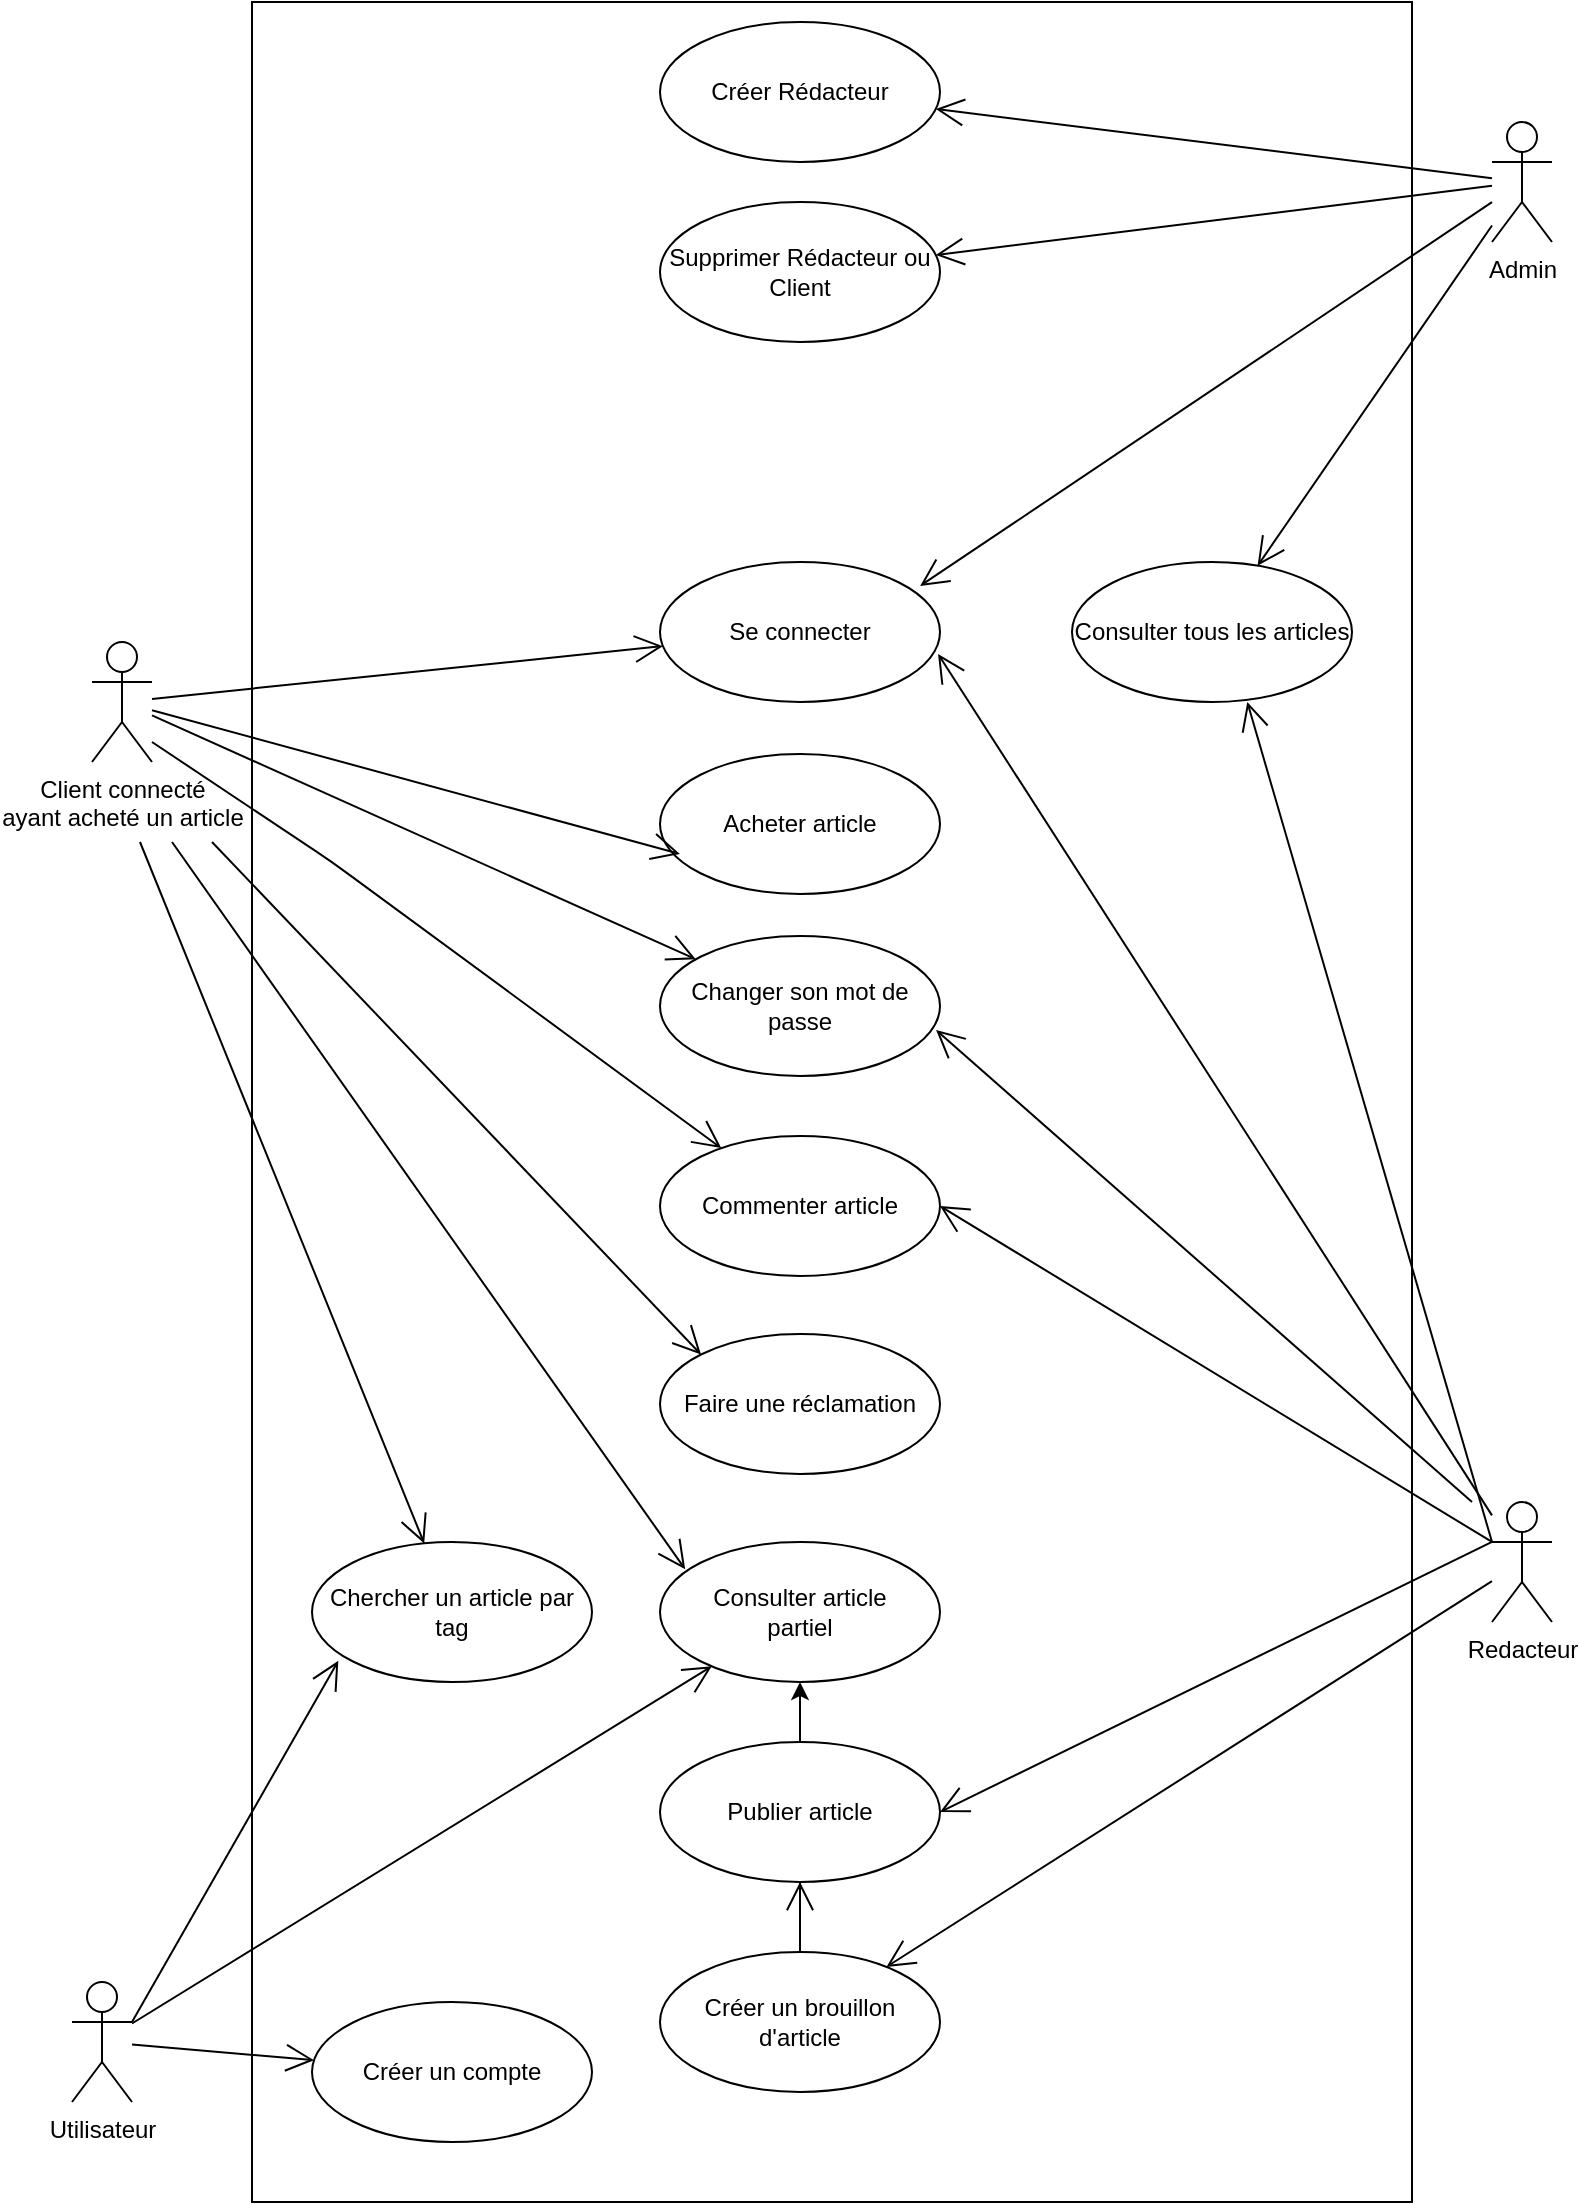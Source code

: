 <mxfile version="14.6.11" type="github">
  <diagram id="pA5avtuYv_vaAWWeR1O9" name="Page-1">
    <mxGraphModel dx="1813" dy="1272" grid="1" gridSize="10" guides="1" tooltips="1" connect="1" arrows="1" fold="1" page="1" pageScale="1" pageWidth="827" pageHeight="1169" math="0" shadow="0">
      <root>
        <mxCell id="0" />
        <mxCell id="1" parent="0" />
        <mxCell id="Cn7OezhNlx5GUGJKHajz-6" value="" style="rounded=0;whiteSpace=wrap;html=1;" parent="1" vertex="1">
          <mxGeometry x="140" y="30" width="580" height="1100" as="geometry" />
        </mxCell>
        <mxCell id="s0Vr4LjCwzh8kxb8r4pO-1" value="Utilisateur" style="shape=umlActor;verticalLabelPosition=bottom;verticalAlign=top;html=1;outlineConnect=0;" parent="1" vertex="1">
          <mxGeometry x="50" y="1020" width="30" height="60" as="geometry" />
        </mxCell>
        <mxCell id="2zVFRantVZnuCS7PEbob-1" value="Admin" style="shape=umlActor;verticalLabelPosition=bottom;verticalAlign=top;html=1;outlineConnect=0;" parent="1" vertex="1">
          <mxGeometry x="760" y="90" width="30" height="60" as="geometry" />
        </mxCell>
        <mxCell id="2zVFRantVZnuCS7PEbob-2" value="Redacteur" style="shape=umlActor;verticalLabelPosition=bottom;verticalAlign=top;html=1;outlineConnect=0;" parent="1" vertex="1">
          <mxGeometry x="760" y="780" width="30" height="60" as="geometry" />
        </mxCell>
        <mxCell id="Cn7OezhNlx5GUGJKHajz-5" value="Client connecté &lt;br&gt;ayant acheté un article" style="shape=umlActor;verticalLabelPosition=bottom;verticalAlign=top;html=1;outlineConnect=0;" parent="1" vertex="1">
          <mxGeometry x="60" y="350" width="30" height="60" as="geometry" />
        </mxCell>
        <mxCell id="Cn7OezhNlx5GUGJKHajz-7" value="Créer Rédacteur" style="ellipse;whiteSpace=wrap;html=1;" parent="1" vertex="1">
          <mxGeometry x="344" y="40" width="140" height="70" as="geometry" />
        </mxCell>
        <mxCell id="Cn7OezhNlx5GUGJKHajz-15" value="" style="endArrow=open;endFill=1;endSize=12;html=1;" parent="1" source="2zVFRantVZnuCS7PEbob-1" target="Cn7OezhNlx5GUGJKHajz-7" edge="1">
          <mxGeometry width="160" relative="1" as="geometry">
            <mxPoint x="390" y="490" as="sourcePoint" />
            <mxPoint x="550" y="490" as="targetPoint" />
          </mxGeometry>
        </mxCell>
        <mxCell id="Cn7OezhNlx5GUGJKHajz-16" value="Se connecter" style="ellipse;whiteSpace=wrap;html=1;" parent="1" vertex="1">
          <mxGeometry x="344" y="310" width="140" height="70" as="geometry" />
        </mxCell>
        <mxCell id="Cn7OezhNlx5GUGJKHajz-17" value="" style="endArrow=open;endFill=1;endSize=12;html=1;entryX=0.993;entryY=0.657;entryDx=0;entryDy=0;entryPerimeter=0;" parent="1" source="2zVFRantVZnuCS7PEbob-2" target="Cn7OezhNlx5GUGJKHajz-16" edge="1">
          <mxGeometry width="160" relative="1" as="geometry">
            <mxPoint x="390" y="490" as="sourcePoint" />
            <mxPoint x="550" y="490" as="targetPoint" />
          </mxGeometry>
        </mxCell>
        <mxCell id="Cn7OezhNlx5GUGJKHajz-18" value="" style="endArrow=open;endFill=1;endSize=12;html=1;" parent="1" source="Cn7OezhNlx5GUGJKHajz-5" target="Cn7OezhNlx5GUGJKHajz-16" edge="1">
          <mxGeometry width="160" relative="1" as="geometry">
            <mxPoint x="190" y="834.5" as="sourcePoint" />
            <mxPoint x="350" y="834.5" as="targetPoint" />
          </mxGeometry>
        </mxCell>
        <mxCell id="Cn7OezhNlx5GUGJKHajz-19" value="" style="endArrow=open;endFill=1;endSize=12;html=1;entryX=0.929;entryY=0.171;entryDx=0;entryDy=0;entryPerimeter=0;" parent="1" source="2zVFRantVZnuCS7PEbob-1" target="Cn7OezhNlx5GUGJKHajz-16" edge="1">
          <mxGeometry width="160" relative="1" as="geometry">
            <mxPoint x="390" y="490" as="sourcePoint" />
            <mxPoint x="550" y="490" as="targetPoint" />
          </mxGeometry>
        </mxCell>
        <mxCell id="NAIx3cfTXif-spanv8_z-2" value="" style="edgeStyle=orthogonalEdgeStyle;rounded=0;orthogonalLoop=1;jettySize=auto;html=1;" edge="1" parent="1" source="Cn7OezhNlx5GUGJKHajz-20" target="Cn7OezhNlx5GUGJKHajz-26">
          <mxGeometry relative="1" as="geometry" />
        </mxCell>
        <mxCell id="Cn7OezhNlx5GUGJKHajz-20" value="Créer un brouillon d&#39;article" style="ellipse;whiteSpace=wrap;html=1;" parent="1" vertex="1">
          <mxGeometry x="344" y="1005" width="140" height="70" as="geometry" />
        </mxCell>
        <mxCell id="Cn7OezhNlx5GUGJKHajz-21" value="" style="endArrow=open;endFill=1;endSize=12;html=1;" parent="1" source="2zVFRantVZnuCS7PEbob-2" target="Cn7OezhNlx5GUGJKHajz-20" edge="1">
          <mxGeometry width="160" relative="1" as="geometry">
            <mxPoint x="390" y="540" as="sourcePoint" />
            <mxPoint x="550" y="540" as="targetPoint" />
          </mxGeometry>
        </mxCell>
        <mxCell id="Cn7OezhNlx5GUGJKHajz-23" value="Publier article" style="ellipse;whiteSpace=wrap;html=1;" parent="1" vertex="1">
          <mxGeometry x="344" y="900" width="140" height="70" as="geometry" />
        </mxCell>
        <mxCell id="Cn7OezhNlx5GUGJKHajz-24" value="" style="endArrow=open;endFill=1;endSize=12;html=1;exitX=0;exitY=0.333;exitDx=0;exitDy=0;exitPerimeter=0;entryX=1;entryY=0.5;entryDx=0;entryDy=0;" parent="1" source="2zVFRantVZnuCS7PEbob-2" target="Cn7OezhNlx5GUGJKHajz-23" edge="1">
          <mxGeometry width="160" relative="1" as="geometry">
            <mxPoint x="390" y="540" as="sourcePoint" />
            <mxPoint x="550" y="540" as="targetPoint" />
          </mxGeometry>
        </mxCell>
        <mxCell id="Cn7OezhNlx5GUGJKHajz-25" value="" style="endArrow=open;endFill=1;endSize=12;html=1;exitX=0.5;exitY=0;exitDx=0;exitDy=0;entryX=0.5;entryY=1;entryDx=0;entryDy=0;" parent="1" source="Cn7OezhNlx5GUGJKHajz-20" target="Cn7OezhNlx5GUGJKHajz-23" edge="1">
          <mxGeometry width="160" relative="1" as="geometry">
            <mxPoint x="390" y="540" as="sourcePoint" />
            <mxPoint x="550" y="540" as="targetPoint" />
          </mxGeometry>
        </mxCell>
        <mxCell id="Cn7OezhNlx5GUGJKHajz-26" value="Consulter article&lt;br&gt;partiel" style="ellipse;whiteSpace=wrap;html=1;" parent="1" vertex="1">
          <mxGeometry x="344" y="800" width="140" height="70" as="geometry" />
        </mxCell>
        <mxCell id="Cn7OezhNlx5GUGJKHajz-27" value="" style="endArrow=open;endFill=1;endSize=12;html=1;entryX=0.09;entryY=0.195;entryDx=0;entryDy=0;entryPerimeter=0;" parent="1" target="Cn7OezhNlx5GUGJKHajz-26" edge="1">
          <mxGeometry width="160" relative="1" as="geometry">
            <mxPoint x="100" y="450" as="sourcePoint" />
            <mxPoint x="550" y="540" as="targetPoint" />
          </mxGeometry>
        </mxCell>
        <mxCell id="Cn7OezhNlx5GUGJKHajz-28" value="" style="endArrow=open;endFill=1;endSize=12;html=1;" parent="1" source="s0Vr4LjCwzh8kxb8r4pO-1" target="Cn7OezhNlx5GUGJKHajz-26" edge="1">
          <mxGeometry width="160" relative="1" as="geometry">
            <mxPoint x="390" y="540" as="sourcePoint" />
            <mxPoint x="550" y="540" as="targetPoint" />
          </mxGeometry>
        </mxCell>
        <mxCell id="Cn7OezhNlx5GUGJKHajz-29" value="Acheter article" style="ellipse;whiteSpace=wrap;html=1;" parent="1" vertex="1">
          <mxGeometry x="344" y="406" width="140" height="70" as="geometry" />
        </mxCell>
        <mxCell id="Cn7OezhNlx5GUGJKHajz-30" value="" style="endArrow=open;endFill=1;endSize=12;html=1;entryX=0.071;entryY=0.714;entryDx=0;entryDy=0;entryPerimeter=0;" parent="1" source="Cn7OezhNlx5GUGJKHajz-5" target="Cn7OezhNlx5GUGJKHajz-29" edge="1">
          <mxGeometry width="160" relative="1" as="geometry">
            <mxPoint x="390" y="540" as="sourcePoint" />
            <mxPoint x="550" y="540" as="targetPoint" />
          </mxGeometry>
        </mxCell>
        <mxCell id="Cn7OezhNlx5GUGJKHajz-31" value="Commenter article" style="ellipse;whiteSpace=wrap;html=1;" parent="1" vertex="1">
          <mxGeometry x="344" y="597" width="140" height="70" as="geometry" />
        </mxCell>
        <mxCell id="Cn7OezhNlx5GUGJKHajz-32" value="" style="endArrow=open;endFill=1;endSize=12;html=1;" parent="1" target="Cn7OezhNlx5GUGJKHajz-31" edge="1">
          <mxGeometry width="160" relative="1" as="geometry">
            <mxPoint x="90" y="400" as="sourcePoint" />
            <mxPoint x="550" y="540" as="targetPoint" />
            <Array as="points">
              <mxPoint x="180" y="460" />
            </Array>
          </mxGeometry>
        </mxCell>
        <mxCell id="Cn7OezhNlx5GUGJKHajz-33" value="" style="endArrow=open;endFill=1;endSize=12;html=1;exitX=0;exitY=0.333;exitDx=0;exitDy=0;exitPerimeter=0;entryX=1;entryY=0.5;entryDx=0;entryDy=0;" parent="1" source="2zVFRantVZnuCS7PEbob-2" target="Cn7OezhNlx5GUGJKHajz-31" edge="1">
          <mxGeometry width="160" relative="1" as="geometry">
            <mxPoint x="390" y="540" as="sourcePoint" />
            <mxPoint x="550" y="540" as="targetPoint" />
          </mxGeometry>
        </mxCell>
        <mxCell id="Cn7OezhNlx5GUGJKHajz-34" value="Faire une réclamation" style="ellipse;whiteSpace=wrap;html=1;" parent="1" vertex="1">
          <mxGeometry x="344" y="696" width="140" height="70" as="geometry" />
        </mxCell>
        <mxCell id="Cn7OezhNlx5GUGJKHajz-35" value="" style="endArrow=open;endFill=1;endSize=12;html=1;entryX=0;entryY=0;entryDx=0;entryDy=0;" parent="1" target="Cn7OezhNlx5GUGJKHajz-34" edge="1">
          <mxGeometry width="160" relative="1" as="geometry">
            <mxPoint x="120" y="450" as="sourcePoint" />
            <mxPoint x="560" y="510" as="targetPoint" />
          </mxGeometry>
        </mxCell>
        <mxCell id="Cn7OezhNlx5GUGJKHajz-36" value="Chercher un article par tag" style="ellipse;whiteSpace=wrap;html=1;" parent="1" vertex="1">
          <mxGeometry x="170" y="800" width="140" height="70" as="geometry" />
        </mxCell>
        <mxCell id="Cn7OezhNlx5GUGJKHajz-37" value="" style="endArrow=open;endFill=1;endSize=12;html=1;exitX=1;exitY=0.333;exitDx=0;exitDy=0;exitPerimeter=0;entryX=0.094;entryY=0.849;entryDx=0;entryDy=0;entryPerimeter=0;" parent="1" source="s0Vr4LjCwzh8kxb8r4pO-1" target="Cn7OezhNlx5GUGJKHajz-36" edge="1">
          <mxGeometry width="160" relative="1" as="geometry">
            <mxPoint x="390" y="530" as="sourcePoint" />
            <mxPoint x="550" y="530" as="targetPoint" />
          </mxGeometry>
        </mxCell>
        <mxCell id="Cn7OezhNlx5GUGJKHajz-38" value="" style="endArrow=open;endFill=1;endSize=12;html=1;" parent="1" target="Cn7OezhNlx5GUGJKHajz-36" edge="1">
          <mxGeometry width="160" relative="1" as="geometry">
            <mxPoint x="84" y="450" as="sourcePoint" />
            <mxPoint x="550" y="530" as="targetPoint" />
          </mxGeometry>
        </mxCell>
        <mxCell id="Cn7OezhNlx5GUGJKHajz-39" value="Supprimer Rédacteur ou Client" style="ellipse;whiteSpace=wrap;html=1;" parent="1" vertex="1">
          <mxGeometry x="344" y="130" width="140" height="70" as="geometry" />
        </mxCell>
        <mxCell id="Cn7OezhNlx5GUGJKHajz-40" value="" style="endArrow=open;endFill=1;endSize=12;html=1;" parent="1" source="2zVFRantVZnuCS7PEbob-1" target="Cn7OezhNlx5GUGJKHajz-39" edge="1">
          <mxGeometry width="160" relative="1" as="geometry">
            <mxPoint x="390" y="520" as="sourcePoint" />
            <mxPoint x="550" y="520" as="targetPoint" />
          </mxGeometry>
        </mxCell>
        <mxCell id="Cn7OezhNlx5GUGJKHajz-41" value="Créer un compte" style="ellipse;whiteSpace=wrap;html=1;" parent="1" vertex="1">
          <mxGeometry x="170" y="1030" width="140" height="70" as="geometry" />
        </mxCell>
        <mxCell id="Cn7OezhNlx5GUGJKHajz-42" value="" style="endArrow=open;endFill=1;endSize=12;html=1;" parent="1" source="s0Vr4LjCwzh8kxb8r4pO-1" target="Cn7OezhNlx5GUGJKHajz-41" edge="1">
          <mxGeometry width="160" relative="1" as="geometry">
            <mxPoint x="390" y="520" as="sourcePoint" />
            <mxPoint x="550" y="520" as="targetPoint" />
          </mxGeometry>
        </mxCell>
        <mxCell id="Cn7OezhNlx5GUGJKHajz-43" value="Changer son mot de passe" style="ellipse;whiteSpace=wrap;html=1;" parent="1" vertex="1">
          <mxGeometry x="344" y="497" width="140" height="70" as="geometry" />
        </mxCell>
        <mxCell id="Cn7OezhNlx5GUGJKHajz-44" value="" style="endArrow=open;endFill=1;endSize=12;html=1;" parent="1" source="Cn7OezhNlx5GUGJKHajz-5" target="Cn7OezhNlx5GUGJKHajz-43" edge="1">
          <mxGeometry width="160" relative="1" as="geometry">
            <mxPoint x="390" y="510" as="sourcePoint" />
            <mxPoint x="550" y="510" as="targetPoint" />
          </mxGeometry>
        </mxCell>
        <mxCell id="NAIx3cfTXif-spanv8_z-1" value="" style="endArrow=open;endFill=1;endSize=12;html=1;entryX=0.986;entryY=0.671;entryDx=0;entryDy=0;entryPerimeter=0;" edge="1" parent="1" target="Cn7OezhNlx5GUGJKHajz-43">
          <mxGeometry width="160" relative="1" as="geometry">
            <mxPoint x="750" y="780" as="sourcePoint" />
            <mxPoint x="590" y="600" as="targetPoint" />
          </mxGeometry>
        </mxCell>
        <mxCell id="zlF7wUwcwFkgszlSYvUs-1" value="Consulter tous les articles" style="ellipse;whiteSpace=wrap;html=1;" vertex="1" parent="1">
          <mxGeometry x="550" y="310" width="140" height="70" as="geometry" />
        </mxCell>
        <mxCell id="zlF7wUwcwFkgszlSYvUs-2" value="" style="endArrow=open;endFill=1;endSize=12;html=1;" edge="1" parent="1" source="2zVFRantVZnuCS7PEbob-1" target="zlF7wUwcwFkgszlSYvUs-1">
          <mxGeometry width="160" relative="1" as="geometry">
            <mxPoint x="330" y="510" as="sourcePoint" />
            <mxPoint x="490" y="510" as="targetPoint" />
          </mxGeometry>
        </mxCell>
        <mxCell id="zlF7wUwcwFkgszlSYvUs-3" value="" style="endArrow=open;endFill=1;endSize=12;html=1;entryX=0.626;entryY=1;entryDx=0;entryDy=0;exitX=0;exitY=0.333;exitDx=0;exitDy=0;exitPerimeter=0;entryPerimeter=0;" edge="1" parent="1" source="2zVFRantVZnuCS7PEbob-2" target="zlF7wUwcwFkgszlSYvUs-1">
          <mxGeometry width="160" relative="1" as="geometry">
            <mxPoint x="330" y="510" as="sourcePoint" />
            <mxPoint x="490" y="510" as="targetPoint" />
          </mxGeometry>
        </mxCell>
      </root>
    </mxGraphModel>
  </diagram>
</mxfile>
